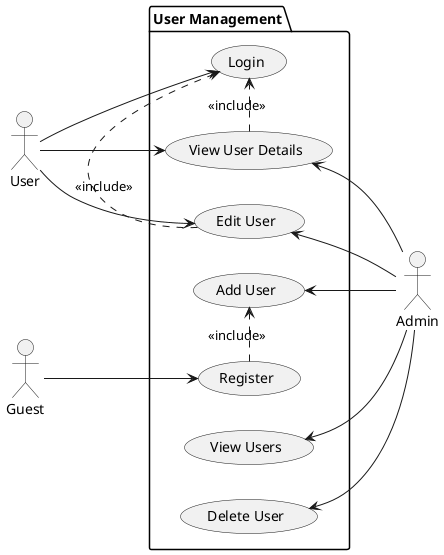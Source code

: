 @startuml user-management-usecase
skinparam linetype spline
left to right direction

actor Admin
actor User
actor Guest

package "User Management" {
  (View Users) <-- Admin
  (Add User) <-- Admin
  (Edit User) <-- Admin
  (View User Details) <-- Admin
  (Delete User) <-- Admin
  User --> (View User Details)
  User --> (Edit User)
  User --> (Login)
  Guest --> (Register)
  (View User Details) .> (Login) : <<include>>
  (Edit User) .> (Login) : <<include>>
  (Register) .> (Add User) : <<include>>
}
@enduml
